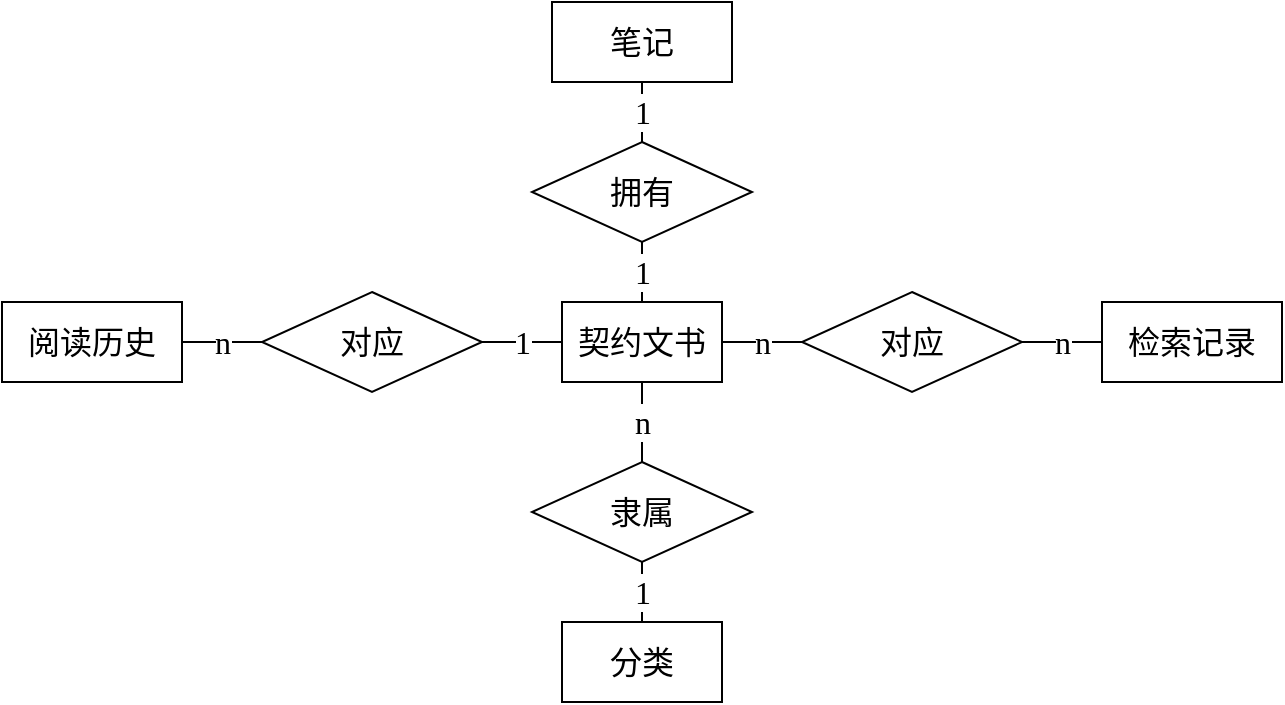 <mxfile version="20.3.0" type="device"><diagram id="R2lEEEUBdFMjLlhIrx00" name="Page-1"><mxGraphModel dx="865" dy="534" grid="1" gridSize="10" guides="1" tooltips="1" connect="1" arrows="1" fold="1" page="1" pageScale="1" pageWidth="850" pageHeight="1100" math="0" shadow="0" extFonts="Permanent Marker^https://fonts.googleapis.com/css?family=Permanent+Marker"><root><mxCell id="0"/><mxCell id="1" parent="0"/><mxCell id="ujMI96HYBzGLSfvo-v2h-4" value="契约文书" style="rounded=0;whiteSpace=wrap;html=1;fontFamily=Times New Roman;fontSize=16;" parent="1" vertex="1"><mxGeometry x="360" y="300" width="80" height="40" as="geometry"/></mxCell><mxCell id="ujMI96HYBzGLSfvo-v2h-24" value="分类" style="rounded=0;whiteSpace=wrap;html=1;fontFamily=Times New Roman;fontSize=16;" parent="1" vertex="1"><mxGeometry x="360" y="460" width="80" height="40" as="geometry"/></mxCell><mxCell id="ujMI96HYBzGLSfvo-v2h-31" value="笔记" style="rounded=0;whiteSpace=wrap;html=1;fontFamily=Times New Roman;fontSize=16;" parent="1" vertex="1"><mxGeometry x="355" y="150" width="90" height="40" as="geometry"/></mxCell><mxCell id="ujMI96HYBzGLSfvo-v2h-35" value="检索记录" style="rounded=0;whiteSpace=wrap;html=1;fontFamily=Times New Roman;fontSize=16;" parent="1" vertex="1"><mxGeometry x="630" y="300" width="90" height="40" as="geometry"/></mxCell><mxCell id="rWg5W8BmOtaoW6peSwZD-2" value="1" style="endArrow=none;html=1;rounded=0;exitX=0.5;exitY=0;exitDx=0;exitDy=0;entryX=0.5;entryY=1;entryDx=0;entryDy=0;fontFamily=Times New Roman;fontSize=16;" edge="1" parent="1" source="ujMI96HYBzGLSfvo-v2h-4" target="rWg5W8BmOtaoW6peSwZD-3"><mxGeometry width="50" height="50" relative="1" as="geometry"><mxPoint x="420" y="280" as="sourcePoint"/><mxPoint x="410" y="280" as="targetPoint"/></mxGeometry></mxCell><mxCell id="rWg5W8BmOtaoW6peSwZD-3" value="拥有" style="rhombus;whiteSpace=wrap;html=1;fontFamily=Times New Roman;fontSize=16;" vertex="1" parent="1"><mxGeometry x="345" y="220" width="110" height="50" as="geometry"/></mxCell><mxCell id="rWg5W8BmOtaoW6peSwZD-5" value="1" style="endArrow=none;html=1;rounded=0;entryX=0.5;entryY=1;entryDx=0;entryDy=0;fontFamily=Times New Roman;fontSize=16;" edge="1" parent="1" source="rWg5W8BmOtaoW6peSwZD-3" target="ujMI96HYBzGLSfvo-v2h-31"><mxGeometry width="50" height="50" relative="1" as="geometry"><mxPoint x="400" y="220" as="sourcePoint"/><mxPoint x="410" y="280.0" as="targetPoint"/></mxGeometry></mxCell><mxCell id="rWg5W8BmOtaoW6peSwZD-6" value="n" style="endArrow=none;html=1;rounded=0;exitX=0.5;exitY=0;exitDx=0;exitDy=0;entryX=0.5;entryY=1;entryDx=0;entryDy=0;fontFamily=Times New Roman;fontSize=16;" edge="1" parent="1" source="rWg5W8BmOtaoW6peSwZD-7" target="ujMI96HYBzGLSfvo-v2h-4"><mxGeometry width="50" height="50" relative="1" as="geometry"><mxPoint x="410" y="310.0" as="sourcePoint"/><mxPoint x="410" y="280.0" as="targetPoint"/></mxGeometry></mxCell><mxCell id="rWg5W8BmOtaoW6peSwZD-7" value="隶属" style="rhombus;whiteSpace=wrap;html=1;fontFamily=Times New Roman;fontSize=16;" vertex="1" parent="1"><mxGeometry x="345" y="380" width="110" height="50" as="geometry"/></mxCell><mxCell id="rWg5W8BmOtaoW6peSwZD-9" value="1" style="endArrow=none;html=1;rounded=0;entryX=0.5;entryY=1;entryDx=0;entryDy=0;exitX=0.5;exitY=0;exitDx=0;exitDy=0;fontFamily=Times New Roman;fontSize=16;" edge="1" parent="1" source="ujMI96HYBzGLSfvo-v2h-24" target="rWg5W8BmOtaoW6peSwZD-7"><mxGeometry width="50" height="50" relative="1" as="geometry"><mxPoint x="410" y="230" as="sourcePoint"/><mxPoint x="410" y="210" as="targetPoint"/><Array as="points"/></mxGeometry></mxCell><mxCell id="rWg5W8BmOtaoW6peSwZD-10" value="对应" style="rhombus;whiteSpace=wrap;html=1;fontFamily=Times New Roman;fontSize=16;" vertex="1" parent="1"><mxGeometry x="480" y="295" width="110" height="50" as="geometry"/></mxCell><mxCell id="rWg5W8BmOtaoW6peSwZD-11" value="n" style="endArrow=none;html=1;rounded=0;exitX=0;exitY=0.5;exitDx=0;exitDy=0;entryX=1;entryY=0.5;entryDx=0;entryDy=0;fontFamily=Times New Roman;fontSize=16;" edge="1" parent="1" source="rWg5W8BmOtaoW6peSwZD-10" target="ujMI96HYBzGLSfvo-v2h-4"><mxGeometry width="50" height="50" relative="1" as="geometry"><mxPoint x="410" y="390.0" as="sourcePoint"/><mxPoint x="410" y="350.0" as="targetPoint"/></mxGeometry></mxCell><mxCell id="rWg5W8BmOtaoW6peSwZD-12" value="n" style="endArrow=none;html=1;rounded=0;exitX=0;exitY=0.5;exitDx=0;exitDy=0;entryX=1;entryY=0.5;entryDx=0;entryDy=0;fontFamily=Times New Roman;fontSize=16;" edge="1" parent="1" source="ujMI96HYBzGLSfvo-v2h-35" target="rWg5W8BmOtaoW6peSwZD-10"><mxGeometry width="50" height="50" relative="1" as="geometry"><mxPoint x="420" y="400.0" as="sourcePoint"/><mxPoint x="420" y="360.0" as="targetPoint"/></mxGeometry></mxCell><mxCell id="rWg5W8BmOtaoW6peSwZD-13" value="阅读历史" style="rounded=0;whiteSpace=wrap;html=1;fontFamily=Times New Roman;fontSize=16;" vertex="1" parent="1"><mxGeometry x="80" y="300" width="90" height="40" as="geometry"/></mxCell><mxCell id="rWg5W8BmOtaoW6peSwZD-14" value="对应" style="rhombus;whiteSpace=wrap;html=1;fontFamily=Times New Roman;fontSize=16;" vertex="1" parent="1"><mxGeometry x="210" y="295" width="110" height="50" as="geometry"/></mxCell><mxCell id="rWg5W8BmOtaoW6peSwZD-15" value="1" style="endArrow=none;html=1;rounded=0;exitX=1;exitY=0.5;exitDx=0;exitDy=0;entryX=0;entryY=0.5;entryDx=0;entryDy=0;fontFamily=Times New Roman;fontSize=16;" edge="1" parent="1" source="rWg5W8BmOtaoW6peSwZD-14" target="ujMI96HYBzGLSfvo-v2h-4"><mxGeometry width="50" height="50" relative="1" as="geometry"><mxPoint x="490" y="330" as="sourcePoint"/><mxPoint x="450" y="330" as="targetPoint"/></mxGeometry></mxCell><mxCell id="rWg5W8BmOtaoW6peSwZD-16" value="n" style="endArrow=none;html=1;rounded=0;exitX=0;exitY=0.5;exitDx=0;exitDy=0;entryX=1;entryY=0.5;entryDx=0;entryDy=0;fontFamily=Times New Roman;fontSize=16;" edge="1" parent="1" source="rWg5W8BmOtaoW6peSwZD-14" target="rWg5W8BmOtaoW6peSwZD-13"><mxGeometry width="50" height="50" relative="1" as="geometry"><mxPoint x="500" y="340" as="sourcePoint"/><mxPoint x="460" y="340" as="targetPoint"/></mxGeometry></mxCell></root></mxGraphModel></diagram></mxfile>